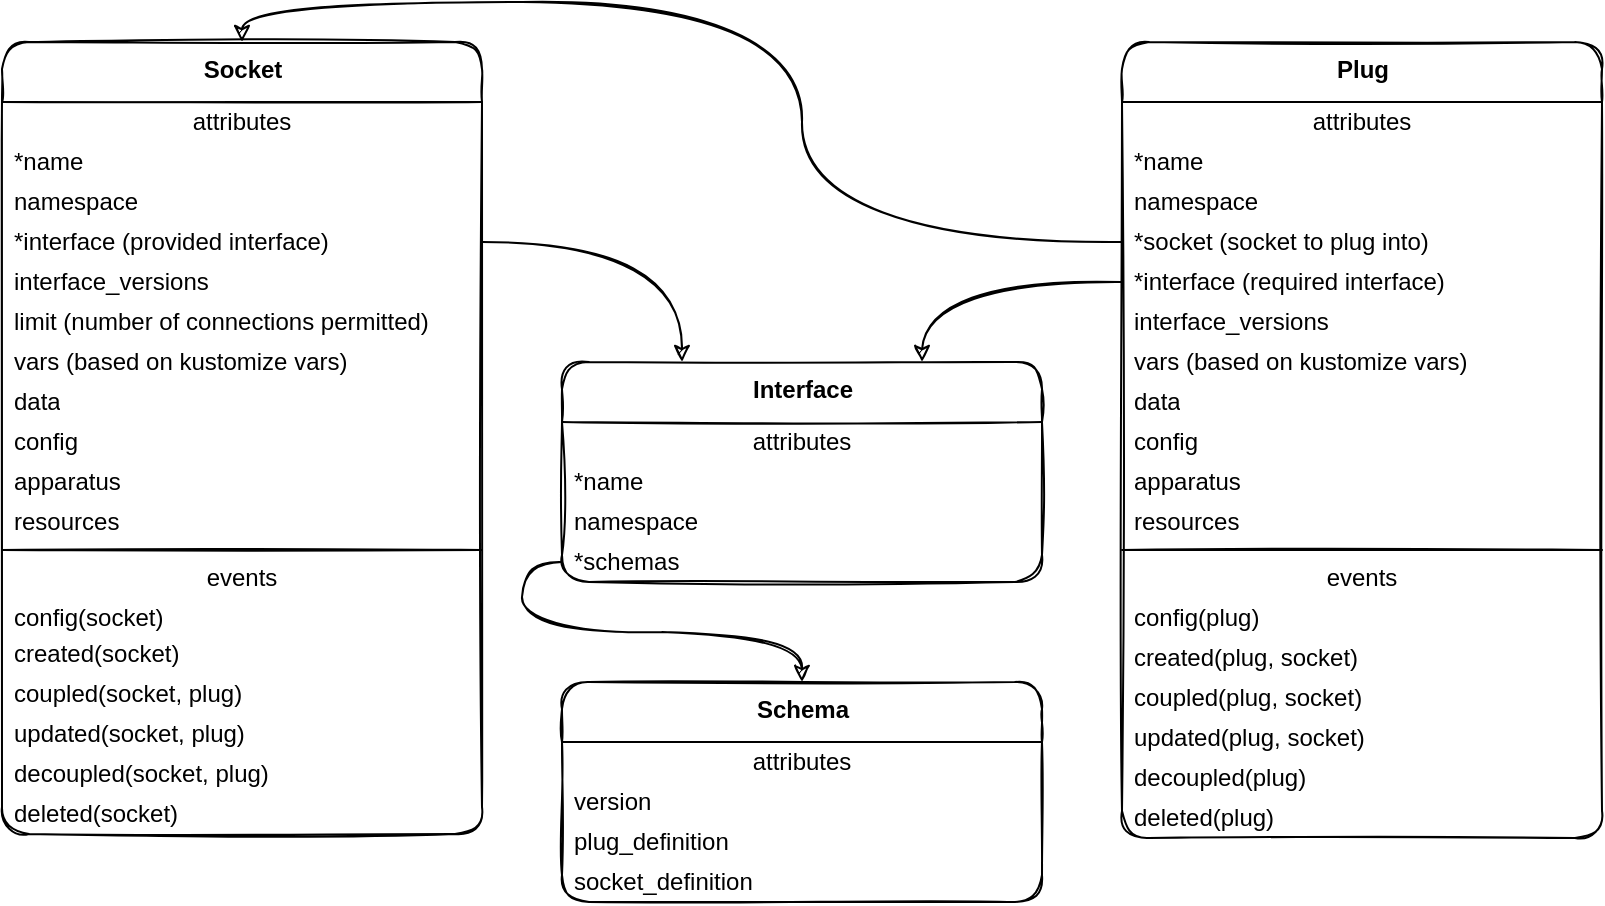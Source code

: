 <mxfile pages="1">
    <diagram id="xTSmVuLPTdDSwzOR9OK0" name="Page-1">
        <mxGraphModel dx="1066" dy="705" grid="1" gridSize="10" guides="1" tooltips="1" connect="1" arrows="1" fold="1" page="1" pageScale="1" pageWidth="880" pageHeight="640" math="0" shadow="0">
            <root>
                <mxCell id="0"/>
                <mxCell id="1" parent="0"/>
                <mxCell id="Ts5cmgJI-xwkf2jEvHbf-10" value="&lt;b&gt;Plug&lt;/b&gt;" style="swimlane;fontStyle=0;align=center;verticalAlign=top;childLayout=stackLayout;horizontal=1;startSize=30;horizontalStack=0;resizeParent=1;resizeParentMax=0;resizeLast=0;collapsible=0;marginBottom=0;html=1;sketch=1;rounded=1;" parent="1" vertex="1">
                    <mxGeometry x="600" y="60" width="240" height="398" as="geometry"/>
                </mxCell>
                <mxCell id="Ts5cmgJI-xwkf2jEvHbf-11" value="attributes" style="text;html=1;strokeColor=none;fillColor=none;align=center;verticalAlign=middle;spacingLeft=4;spacingRight=4;overflow=hidden;rotatable=0;points=[[0,0.5],[1,0.5]];portConstraint=eastwest;sketch=1;rounded=1;" parent="Ts5cmgJI-xwkf2jEvHbf-10" vertex="1">
                    <mxGeometry y="30" width="240" height="20" as="geometry"/>
                </mxCell>
                <mxCell id="Ts5cmgJI-xwkf2jEvHbf-52" value="*name" style="text;html=1;strokeColor=none;fillColor=none;align=left;verticalAlign=middle;spacingLeft=4;spacingRight=4;overflow=hidden;rotatable=0;points=[[0,0.5],[1,0.5]];portConstraint=eastwest;sketch=1;rounded=1;" parent="Ts5cmgJI-xwkf2jEvHbf-10" vertex="1">
                    <mxGeometry y="50" width="240" height="20" as="geometry"/>
                </mxCell>
                <mxCell id="Ts5cmgJI-xwkf2jEvHbf-63" value="namespace" style="text;html=1;strokeColor=none;fillColor=none;align=left;verticalAlign=middle;spacingLeft=4;spacingRight=4;overflow=hidden;rotatable=0;points=[[0,0.5],[1,0.5]];portConstraint=eastwest;sketch=1;rounded=1;" parent="Ts5cmgJI-xwkf2jEvHbf-10" vertex="1">
                    <mxGeometry y="70" width="240" height="20" as="geometry"/>
                </mxCell>
                <mxCell id="Ts5cmgJI-xwkf2jEvHbf-77" value="*socket (socket to plug into)" style="text;html=1;strokeColor=none;fillColor=none;align=left;verticalAlign=middle;spacingLeft=4;spacingRight=4;overflow=hidden;rotatable=0;points=[[0,0.5],[1,0.5]];portConstraint=eastwest;sketch=1;rounded=1;" parent="Ts5cmgJI-xwkf2jEvHbf-10" vertex="1">
                    <mxGeometry y="90" width="240" height="20" as="geometry"/>
                </mxCell>
                <mxCell id="Ts5cmgJI-xwkf2jEvHbf-12" value="*interface (required interface)" style="text;html=1;strokeColor=none;fillColor=none;align=left;verticalAlign=middle;spacingLeft=4;spacingRight=4;overflow=hidden;rotatable=0;points=[[0,0.5],[1,0.5]];portConstraint=eastwest;sketch=1;rounded=1;" parent="Ts5cmgJI-xwkf2jEvHbf-10" vertex="1">
                    <mxGeometry y="110" width="240" height="20" as="geometry"/>
                </mxCell>
                <mxCell id="Ts5cmgJI-xwkf2jEvHbf-66" value="interface_versions" style="text;html=1;strokeColor=none;fillColor=none;align=left;verticalAlign=middle;spacingLeft=4;spacingRight=4;overflow=hidden;rotatable=0;points=[[0,0.5],[1,0.5]];portConstraint=eastwest;sketch=1;rounded=1;" parent="Ts5cmgJI-xwkf2jEvHbf-10" vertex="1">
                    <mxGeometry y="130" width="240" height="20" as="geometry"/>
                </mxCell>
                <mxCell id="Ts5cmgJI-xwkf2jEvHbf-79" value="vars (based on kustomize vars)" style="text;html=1;strokeColor=none;fillColor=none;align=left;verticalAlign=middle;spacingLeft=4;spacingRight=4;overflow=hidden;rotatable=0;points=[[0,0.5],[1,0.5]];portConstraint=eastwest;sketch=1;rounded=1;" parent="Ts5cmgJI-xwkf2jEvHbf-10" vertex="1">
                    <mxGeometry y="150" width="240" height="20" as="geometry"/>
                </mxCell>
                <mxCell id="7" value="data" style="text;html=1;strokeColor=none;fillColor=none;align=left;verticalAlign=middle;spacingLeft=4;spacingRight=4;overflow=hidden;rotatable=0;points=[[0,0.5],[1,0.5]];portConstraint=eastwest;sketch=1;rounded=1;" vertex="1" parent="Ts5cmgJI-xwkf2jEvHbf-10">
                    <mxGeometry y="170" width="240" height="20" as="geometry"/>
                </mxCell>
                <mxCell id="Ts5cmgJI-xwkf2jEvHbf-80" value="config" style="text;html=1;strokeColor=none;fillColor=none;align=left;verticalAlign=middle;spacingLeft=4;spacingRight=4;overflow=hidden;rotatable=0;points=[[0,0.5],[1,0.5]];portConstraint=eastwest;sketch=1;rounded=1;" parent="Ts5cmgJI-xwkf2jEvHbf-10" vertex="1">
                    <mxGeometry y="190" width="240" height="20" as="geometry"/>
                </mxCell>
                <mxCell id="Ts5cmgJI-xwkf2jEvHbf-97" value="apparatus" style="text;html=1;strokeColor=none;fillColor=none;align=left;verticalAlign=middle;spacingLeft=4;spacingRight=4;overflow=hidden;rotatable=0;points=[[0,0.5],[1,0.5]];portConstraint=eastwest;sketch=1;rounded=1;" parent="Ts5cmgJI-xwkf2jEvHbf-10" vertex="1">
                    <mxGeometry y="210" width="240" height="20" as="geometry"/>
                </mxCell>
                <mxCell id="Ts5cmgJI-xwkf2jEvHbf-104" value="resources" style="text;html=1;strokeColor=none;fillColor=none;align=left;verticalAlign=middle;spacingLeft=4;spacingRight=4;overflow=hidden;rotatable=0;points=[[0,0.5],[1,0.5]];portConstraint=eastwest;sketch=1;rounded=1;" parent="Ts5cmgJI-xwkf2jEvHbf-10" vertex="1">
                    <mxGeometry y="230" width="240" height="20" as="geometry"/>
                </mxCell>
                <mxCell id="Ts5cmgJI-xwkf2jEvHbf-15" value="" style="line;strokeWidth=1;fillColor=none;align=left;verticalAlign=middle;spacingTop=-1;spacingLeft=3;spacingRight=3;rotatable=0;labelPosition=right;points=[];portConstraint=eastwest;sketch=1;rounded=1;" parent="Ts5cmgJI-xwkf2jEvHbf-10" vertex="1">
                    <mxGeometry y="250" width="240" height="8" as="geometry"/>
                </mxCell>
                <mxCell id="Ts5cmgJI-xwkf2jEvHbf-16" value="events" style="text;html=1;strokeColor=none;fillColor=none;align=center;verticalAlign=middle;spacingLeft=4;spacingRight=4;overflow=hidden;rotatable=0;points=[[0,0.5],[1,0.5]];portConstraint=eastwest;sketch=1;rounded=1;" parent="Ts5cmgJI-xwkf2jEvHbf-10" vertex="1">
                    <mxGeometry y="258" width="240" height="20" as="geometry"/>
                </mxCell>
                <mxCell id="Ts5cmgJI-xwkf2jEvHbf-17" value="config(plug)" style="text;html=1;strokeColor=none;fillColor=none;align=left;verticalAlign=middle;spacingLeft=4;spacingRight=4;overflow=hidden;rotatable=0;points=[[0,0.5],[1,0.5]];portConstraint=eastwest;sketch=1;rounded=1;" parent="Ts5cmgJI-xwkf2jEvHbf-10" vertex="1">
                    <mxGeometry y="278" width="240" height="20" as="geometry"/>
                </mxCell>
                <mxCell id="Ts5cmgJI-xwkf2jEvHbf-117" value="created(plug, socket)" style="text;html=1;strokeColor=none;fillColor=none;align=left;verticalAlign=middle;spacingLeft=4;spacingRight=4;overflow=hidden;rotatable=0;points=[[0,0.5],[1,0.5]];portConstraint=eastwest;sketch=1;rounded=1;" parent="Ts5cmgJI-xwkf2jEvHbf-10" vertex="1">
                    <mxGeometry y="298" width="240" height="20" as="geometry"/>
                </mxCell>
                <mxCell id="Ts5cmgJI-xwkf2jEvHbf-100" value="coupled(plug, socket)" style="text;html=1;strokeColor=none;fillColor=none;align=left;verticalAlign=middle;spacingLeft=4;spacingRight=4;overflow=hidden;rotatable=0;points=[[0,0.5],[1,0.5]];portConstraint=eastwest;sketch=1;rounded=1;" parent="Ts5cmgJI-xwkf2jEvHbf-10" vertex="1">
                    <mxGeometry y="318" width="240" height="20" as="geometry"/>
                </mxCell>
                <mxCell id="Ts5cmgJI-xwkf2jEvHbf-54" value="updated(plug, socket)" style="text;html=1;strokeColor=none;fillColor=none;align=left;verticalAlign=middle;spacingLeft=4;spacingRight=4;overflow=hidden;rotatable=0;points=[[0,0.5],[1,0.5]];portConstraint=eastwest;sketch=1;rounded=1;" parent="Ts5cmgJI-xwkf2jEvHbf-10" vertex="1">
                    <mxGeometry y="338" width="240" height="20" as="geometry"/>
                </mxCell>
                <mxCell id="Ts5cmgJI-xwkf2jEvHbf-55" value="decoupled(plug)" style="text;html=1;strokeColor=none;fillColor=none;align=left;verticalAlign=middle;spacingLeft=4;spacingRight=4;overflow=hidden;rotatable=0;points=[[0,0.5],[1,0.5]];portConstraint=eastwest;sketch=1;rounded=1;" parent="Ts5cmgJI-xwkf2jEvHbf-10" vertex="1">
                    <mxGeometry y="358" width="240" height="20" as="geometry"/>
                </mxCell>
                <mxCell id="Ts5cmgJI-xwkf2jEvHbf-102" value="deleted(plug)" style="text;html=1;strokeColor=none;fillColor=none;align=left;verticalAlign=middle;spacingLeft=4;spacingRight=4;overflow=hidden;rotatable=0;points=[[0,0.5],[1,0.5]];portConstraint=eastwest;sketch=1;rounded=1;" parent="Ts5cmgJI-xwkf2jEvHbf-10" vertex="1">
                    <mxGeometry y="378" width="240" height="20" as="geometry"/>
                </mxCell>
                <mxCell id="Ts5cmgJI-xwkf2jEvHbf-26" value="&lt;b&gt;Socket&lt;br&gt;&lt;/b&gt;" style="swimlane;fontStyle=0;align=center;verticalAlign=top;childLayout=stackLayout;horizontal=1;startSize=30;horizontalStack=0;resizeParent=1;resizeParentMax=0;resizeLast=0;collapsible=0;marginBottom=0;html=1;sketch=1;rounded=1;" parent="1" vertex="1">
                    <mxGeometry x="40" y="60" width="240" height="396" as="geometry"/>
                </mxCell>
                <mxCell id="Ts5cmgJI-xwkf2jEvHbf-27" value="attributes" style="text;html=1;strokeColor=none;fillColor=none;align=center;verticalAlign=middle;spacingLeft=4;spacingRight=4;overflow=hidden;rotatable=0;points=[[0,0.5],[1,0.5]];portConstraint=eastwest;sketch=1;rounded=1;" parent="Ts5cmgJI-xwkf2jEvHbf-26" vertex="1">
                    <mxGeometry y="30" width="240" height="20" as="geometry"/>
                </mxCell>
                <mxCell id="Ts5cmgJI-xwkf2jEvHbf-51" value="*name" style="text;html=1;strokeColor=none;fillColor=none;align=left;verticalAlign=middle;spacingLeft=4;spacingRight=4;overflow=hidden;rotatable=0;points=[[0,0.5],[1,0.5]];portConstraint=eastwest;sketch=1;rounded=1;" parent="Ts5cmgJI-xwkf2jEvHbf-26" vertex="1">
                    <mxGeometry y="50" width="240" height="20" as="geometry"/>
                </mxCell>
                <mxCell id="Ts5cmgJI-xwkf2jEvHbf-62" value="namespace" style="text;html=1;strokeColor=none;fillColor=none;align=left;verticalAlign=middle;spacingLeft=4;spacingRight=4;overflow=hidden;rotatable=0;points=[[0,0.5],[1,0.5]];portConstraint=eastwest;sketch=1;rounded=1;" parent="Ts5cmgJI-xwkf2jEvHbf-26" vertex="1">
                    <mxGeometry y="70" width="240" height="20" as="geometry"/>
                </mxCell>
                <mxCell id="Ts5cmgJI-xwkf2jEvHbf-28" value="*interface (provided interface)" style="text;html=1;strokeColor=none;fillColor=none;align=left;verticalAlign=middle;spacingLeft=4;spacingRight=4;overflow=hidden;rotatable=0;points=[[0,0.5],[1,0.5]];portConstraint=eastwest;sketch=1;rounded=1;" parent="Ts5cmgJI-xwkf2jEvHbf-26" vertex="1">
                    <mxGeometry y="90" width="240" height="20" as="geometry"/>
                </mxCell>
                <mxCell id="Ts5cmgJI-xwkf2jEvHbf-65" value="interface_versions" style="text;html=1;strokeColor=none;fillColor=none;align=left;verticalAlign=middle;spacingLeft=4;spacingRight=4;overflow=hidden;rotatable=0;points=[[0,0.5],[1,0.5]];portConstraint=eastwest;sketch=1;rounded=1;" parent="Ts5cmgJI-xwkf2jEvHbf-26" vertex="1">
                    <mxGeometry y="110" width="240" height="20" as="geometry"/>
                </mxCell>
                <mxCell id="Ts5cmgJI-xwkf2jEvHbf-44" value="limit (number of connections permitted)" style="text;html=1;strokeColor=none;fillColor=none;align=left;verticalAlign=middle;spacingLeft=4;spacingRight=4;overflow=hidden;rotatable=0;points=[[0,0.5],[1,0.5]];portConstraint=eastwest;sketch=1;rounded=1;" parent="Ts5cmgJI-xwkf2jEvHbf-26" vertex="1">
                    <mxGeometry y="130" width="240" height="20" as="geometry"/>
                </mxCell>
                <mxCell id="Ts5cmgJI-xwkf2jEvHbf-90" value="vars (based on kustomize vars)" style="text;html=1;strokeColor=none;fillColor=none;align=left;verticalAlign=middle;spacingLeft=4;spacingRight=4;overflow=hidden;rotatable=0;points=[[0,0.5],[1,0.5]];portConstraint=eastwest;sketch=1;rounded=1;" parent="Ts5cmgJI-xwkf2jEvHbf-26" vertex="1">
                    <mxGeometry y="150" width="240" height="20" as="geometry"/>
                </mxCell>
                <mxCell id="6" value="data" style="text;html=1;strokeColor=none;fillColor=none;align=left;verticalAlign=middle;spacingLeft=4;spacingRight=4;overflow=hidden;rotatable=0;points=[[0,0.5],[1,0.5]];portConstraint=eastwest;sketch=1;rounded=1;" vertex="1" parent="Ts5cmgJI-xwkf2jEvHbf-26">
                    <mxGeometry y="170" width="240" height="20" as="geometry"/>
                </mxCell>
                <mxCell id="Ts5cmgJI-xwkf2jEvHbf-89" value="config" style="text;html=1;strokeColor=none;fillColor=none;align=left;verticalAlign=middle;spacingLeft=4;spacingRight=4;overflow=hidden;rotatable=0;points=[[0,0.5],[1,0.5]];portConstraint=eastwest;sketch=1;rounded=1;" parent="Ts5cmgJI-xwkf2jEvHbf-26" vertex="1">
                    <mxGeometry y="190" width="240" height="20" as="geometry"/>
                </mxCell>
                <mxCell id="4" value="apparatus" style="text;html=1;strokeColor=none;fillColor=none;align=left;verticalAlign=middle;spacingLeft=4;spacingRight=4;overflow=hidden;rotatable=0;points=[[0,0.5],[1,0.5]];portConstraint=eastwest;sketch=1;rounded=1;" vertex="1" parent="Ts5cmgJI-xwkf2jEvHbf-26">
                    <mxGeometry y="210" width="240" height="20" as="geometry"/>
                </mxCell>
                <mxCell id="5" value="resources" style="text;html=1;strokeColor=none;fillColor=none;align=left;verticalAlign=middle;spacingLeft=4;spacingRight=4;overflow=hidden;rotatable=0;points=[[0,0.5],[1,0.5]];portConstraint=eastwest;sketch=1;rounded=1;" vertex="1" parent="Ts5cmgJI-xwkf2jEvHbf-26">
                    <mxGeometry y="230" width="240" height="20" as="geometry"/>
                </mxCell>
                <mxCell id="Ts5cmgJI-xwkf2jEvHbf-31" value="" style="line;strokeWidth=1;fillColor=none;align=left;verticalAlign=middle;spacingTop=-1;spacingLeft=3;spacingRight=3;rotatable=0;labelPosition=right;points=[];portConstraint=eastwest;sketch=1;rounded=1;" parent="Ts5cmgJI-xwkf2jEvHbf-26" vertex="1">
                    <mxGeometry y="250" width="240" height="8" as="geometry"/>
                </mxCell>
                <mxCell id="Ts5cmgJI-xwkf2jEvHbf-32" value="events" style="text;html=1;strokeColor=none;fillColor=none;align=center;verticalAlign=middle;spacingLeft=4;spacingRight=4;overflow=hidden;rotatable=0;points=[[0,0.5],[1,0.5]];portConstraint=eastwest;sketch=1;rounded=1;" parent="Ts5cmgJI-xwkf2jEvHbf-26" vertex="1">
                    <mxGeometry y="258" width="240" height="20" as="geometry"/>
                </mxCell>
                <mxCell id="8" value="config(socket)" style="text;html=1;strokeColor=none;fillColor=none;align=left;verticalAlign=middle;spacingLeft=4;spacingRight=4;overflow=hidden;rotatable=0;points=[[0,0.5],[1,0.5]];portConstraint=eastwest;sketch=1;rounded=1;" vertex="1" parent="Ts5cmgJI-xwkf2jEvHbf-26">
                    <mxGeometry y="278" width="240" height="18" as="geometry"/>
                </mxCell>
                <mxCell id="Ts5cmgJI-xwkf2jEvHbf-99" value="created(socket)" style="text;html=1;strokeColor=none;fillColor=none;align=left;verticalAlign=middle;spacingLeft=4;spacingRight=4;overflow=hidden;rotatable=0;points=[[0,0.5],[1,0.5]];portConstraint=eastwest;sketch=1;rounded=1;" parent="Ts5cmgJI-xwkf2jEvHbf-26" vertex="1">
                    <mxGeometry y="296" width="240" height="20" as="geometry"/>
                </mxCell>
                <mxCell id="Ts5cmgJI-xwkf2jEvHbf-116" value="coupled(socket, plug)" style="text;html=1;strokeColor=none;fillColor=none;align=left;verticalAlign=middle;spacingLeft=4;spacingRight=4;overflow=hidden;rotatable=0;points=[[0,0.5],[1,0.5]];portConstraint=eastwest;sketch=1;rounded=1;" parent="Ts5cmgJI-xwkf2jEvHbf-26" vertex="1">
                    <mxGeometry y="316" width="240" height="20" as="geometry"/>
                </mxCell>
                <mxCell id="Ts5cmgJI-xwkf2jEvHbf-101" value="updated(socket, plug)" style="text;html=1;strokeColor=none;fillColor=none;align=left;verticalAlign=middle;spacingLeft=4;spacingRight=4;overflow=hidden;rotatable=0;points=[[0,0.5],[1,0.5]];portConstraint=eastwest;sketch=1;rounded=1;" parent="Ts5cmgJI-xwkf2jEvHbf-26" vertex="1">
                    <mxGeometry y="336" width="240" height="20" as="geometry"/>
                </mxCell>
                <mxCell id="Ts5cmgJI-xwkf2jEvHbf-58" value="decoupled(socket, plug)" style="text;html=1;strokeColor=none;fillColor=none;align=left;verticalAlign=middle;spacingLeft=4;spacingRight=4;overflow=hidden;rotatable=0;points=[[0,0.5],[1,0.5]];portConstraint=eastwest;sketch=1;rounded=1;" parent="Ts5cmgJI-xwkf2jEvHbf-26" vertex="1">
                    <mxGeometry y="356" width="240" height="20" as="geometry"/>
                </mxCell>
                <mxCell id="Ts5cmgJI-xwkf2jEvHbf-59" value="deleted(socket)" style="text;html=1;strokeColor=none;fillColor=none;align=left;verticalAlign=middle;spacingLeft=4;spacingRight=4;overflow=hidden;rotatable=0;points=[[0,0.5],[1,0.5]];portConstraint=eastwest;sketch=1;rounded=1;" parent="Ts5cmgJI-xwkf2jEvHbf-26" vertex="1">
                    <mxGeometry y="376" width="240" height="20" as="geometry"/>
                </mxCell>
                <mxCell id="Ts5cmgJI-xwkf2jEvHbf-34" value="&lt;b&gt;Interface&lt;br&gt;&lt;/b&gt;" style="swimlane;fontStyle=0;align=center;verticalAlign=top;childLayout=stackLayout;horizontal=1;startSize=30;horizontalStack=0;resizeParent=1;resizeParentMax=0;resizeLast=0;collapsible=0;marginBottom=0;html=1;sketch=1;rounded=1;" parent="1" vertex="1">
                    <mxGeometry x="320" y="220" width="240" height="110" as="geometry"/>
                </mxCell>
                <mxCell id="Ts5cmgJI-xwkf2jEvHbf-35" value="attributes" style="text;html=1;strokeColor=none;fillColor=none;align=center;verticalAlign=middle;spacingLeft=4;spacingRight=4;overflow=hidden;rotatable=0;points=[[0,0.5],[1,0.5]];portConstraint=eastwest;sketch=1;rounded=1;" parent="Ts5cmgJI-xwkf2jEvHbf-34" vertex="1">
                    <mxGeometry y="30" width="240" height="20" as="geometry"/>
                </mxCell>
                <mxCell id="Ts5cmgJI-xwkf2jEvHbf-53" value="*name" style="text;html=1;strokeColor=none;fillColor=none;align=left;verticalAlign=middle;spacingLeft=4;spacingRight=4;overflow=hidden;rotatable=0;points=[[0,0.5],[1,0.5]];portConstraint=eastwest;sketch=1;rounded=1;" parent="Ts5cmgJI-xwkf2jEvHbf-34" vertex="1">
                    <mxGeometry y="50" width="240" height="20" as="geometry"/>
                </mxCell>
                <mxCell id="Ts5cmgJI-xwkf2jEvHbf-64" value="namespace" style="text;html=1;strokeColor=none;fillColor=none;align=left;verticalAlign=middle;spacingLeft=4;spacingRight=4;overflow=hidden;rotatable=0;points=[[0,0.5],[1,0.5]];portConstraint=eastwest;sketch=1;rounded=1;" parent="Ts5cmgJI-xwkf2jEvHbf-34" vertex="1">
                    <mxGeometry y="70" width="240" height="20" as="geometry"/>
                </mxCell>
                <mxCell id="Ts5cmgJI-xwkf2jEvHbf-36" value="*schemas" style="text;html=1;strokeColor=none;fillColor=none;align=left;verticalAlign=middle;spacingLeft=4;spacingRight=4;overflow=hidden;rotatable=0;points=[[0,0.5],[1,0.5]];portConstraint=eastwest;sketch=1;rounded=1;" parent="Ts5cmgJI-xwkf2jEvHbf-34" vertex="1">
                    <mxGeometry y="90" width="240" height="20" as="geometry"/>
                </mxCell>
                <mxCell id="Ts5cmgJI-xwkf2jEvHbf-42" style="edgeStyle=orthogonalEdgeStyle;orthogonalLoop=1;jettySize=auto;html=1;entryX=0.75;entryY=0;entryDx=0;entryDy=0;sketch=1;curved=1;" parent="1" source="Ts5cmgJI-xwkf2jEvHbf-12" target="Ts5cmgJI-xwkf2jEvHbf-34" edge="1">
                    <mxGeometry relative="1" as="geometry"/>
                </mxCell>
                <mxCell id="Ts5cmgJI-xwkf2jEvHbf-43" style="edgeStyle=orthogonalEdgeStyle;orthogonalLoop=1;jettySize=auto;html=1;entryX=0.25;entryY=0;entryDx=0;entryDy=0;sketch=1;curved=1;" parent="1" source="Ts5cmgJI-xwkf2jEvHbf-28" target="Ts5cmgJI-xwkf2jEvHbf-34" edge="1">
                    <mxGeometry relative="1" as="geometry"/>
                </mxCell>
                <mxCell id="Ts5cmgJI-xwkf2jEvHbf-69" value="&lt;b&gt;Schema&lt;br&gt;&lt;/b&gt;" style="swimlane;fontStyle=0;align=center;verticalAlign=top;childLayout=stackLayout;horizontal=1;startSize=30;horizontalStack=0;resizeParent=1;resizeParentMax=0;resizeLast=0;collapsible=0;marginBottom=0;html=1;sketch=1;rounded=1;" parent="1" vertex="1">
                    <mxGeometry x="320" y="380" width="240" height="110" as="geometry"/>
                </mxCell>
                <mxCell id="Ts5cmgJI-xwkf2jEvHbf-70" value="attributes" style="text;html=1;strokeColor=none;fillColor=none;align=center;verticalAlign=middle;spacingLeft=4;spacingRight=4;overflow=hidden;rotatable=0;points=[[0,0.5],[1,0.5]];portConstraint=eastwest;sketch=1;rounded=1;" parent="Ts5cmgJI-xwkf2jEvHbf-69" vertex="1">
                    <mxGeometry y="30" width="240" height="20" as="geometry"/>
                </mxCell>
                <mxCell id="Ts5cmgJI-xwkf2jEvHbf-71" value="version" style="text;html=1;strokeColor=none;fillColor=none;align=left;verticalAlign=middle;spacingLeft=4;spacingRight=4;overflow=hidden;rotatable=0;points=[[0,0.5],[1,0.5]];portConstraint=eastwest;sketch=1;rounded=1;" parent="Ts5cmgJI-xwkf2jEvHbf-69" vertex="1">
                    <mxGeometry y="50" width="240" height="20" as="geometry"/>
                </mxCell>
                <mxCell id="Ts5cmgJI-xwkf2jEvHbf-76" value="plug_definition" style="text;html=1;strokeColor=none;fillColor=none;align=left;verticalAlign=middle;spacingLeft=4;spacingRight=4;overflow=hidden;rotatable=0;points=[[0,0.5],[1,0.5]];portConstraint=eastwest;sketch=1;rounded=1;" parent="Ts5cmgJI-xwkf2jEvHbf-69" vertex="1">
                    <mxGeometry y="70" width="240" height="20" as="geometry"/>
                </mxCell>
                <mxCell id="Ts5cmgJI-xwkf2jEvHbf-103" value="socket_definition" style="text;html=1;strokeColor=none;fillColor=none;align=left;verticalAlign=middle;spacingLeft=4;spacingRight=4;overflow=hidden;rotatable=0;points=[[0,0.5],[1,0.5]];portConstraint=eastwest;sketch=1;rounded=1;" parent="Ts5cmgJI-xwkf2jEvHbf-69" vertex="1">
                    <mxGeometry y="90" width="240" height="20" as="geometry"/>
                </mxCell>
                <mxCell id="Ts5cmgJI-xwkf2jEvHbf-75" style="edgeStyle=orthogonalEdgeStyle;orthogonalLoop=1;jettySize=auto;html=1;entryX=0.5;entryY=0;entryDx=0;entryDy=0;sketch=1;curved=1;" parent="1" source="Ts5cmgJI-xwkf2jEvHbf-36" target="Ts5cmgJI-xwkf2jEvHbf-69" edge="1">
                    <mxGeometry relative="1" as="geometry"/>
                </mxCell>
                <mxCell id="Ts5cmgJI-xwkf2jEvHbf-78" style="edgeStyle=orthogonalEdgeStyle;orthogonalLoop=1;jettySize=auto;html=1;entryX=0.5;entryY=0;entryDx=0;entryDy=0;sketch=1;curved=1;" parent="1" source="Ts5cmgJI-xwkf2jEvHbf-77" target="Ts5cmgJI-xwkf2jEvHbf-26" edge="1">
                    <mxGeometry relative="1" as="geometry"/>
                </mxCell>
            </root>
        </mxGraphModel>
    </diagram>
</mxfile>